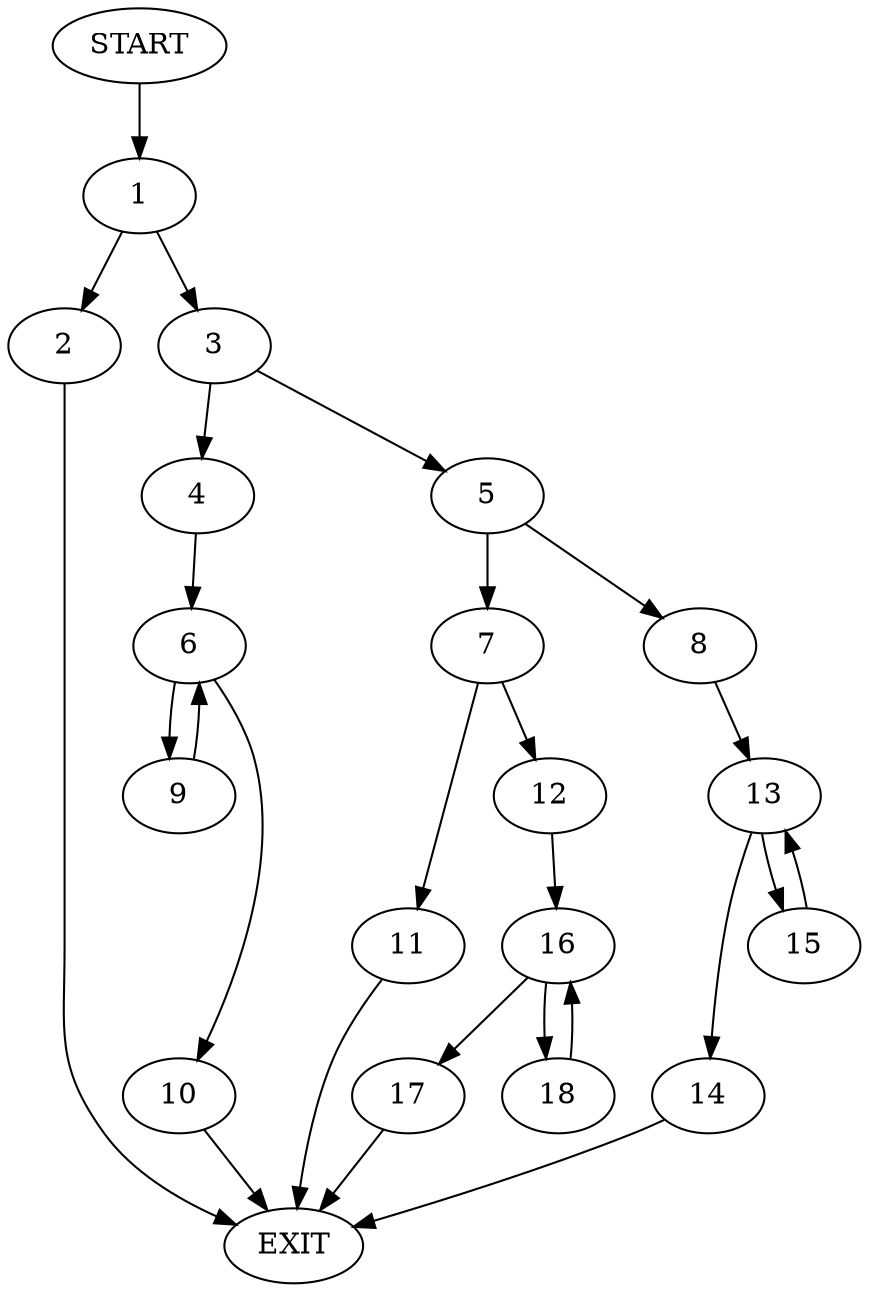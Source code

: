 digraph {
0 [label="START"]
19 [label="EXIT"]
0 -> 1
1 -> 2
1 -> 3
2 -> 19
3 -> 4
3 -> 5
4 -> 6
5 -> 7
5 -> 8
6 -> 9
6 -> 10
9 -> 6
10 -> 19
7 -> 11
7 -> 12
8 -> 13
13 -> 14
13 -> 15
14 -> 19
15 -> 13
11 -> 19
12 -> 16
16 -> 17
16 -> 18
17 -> 19
18 -> 16
}
